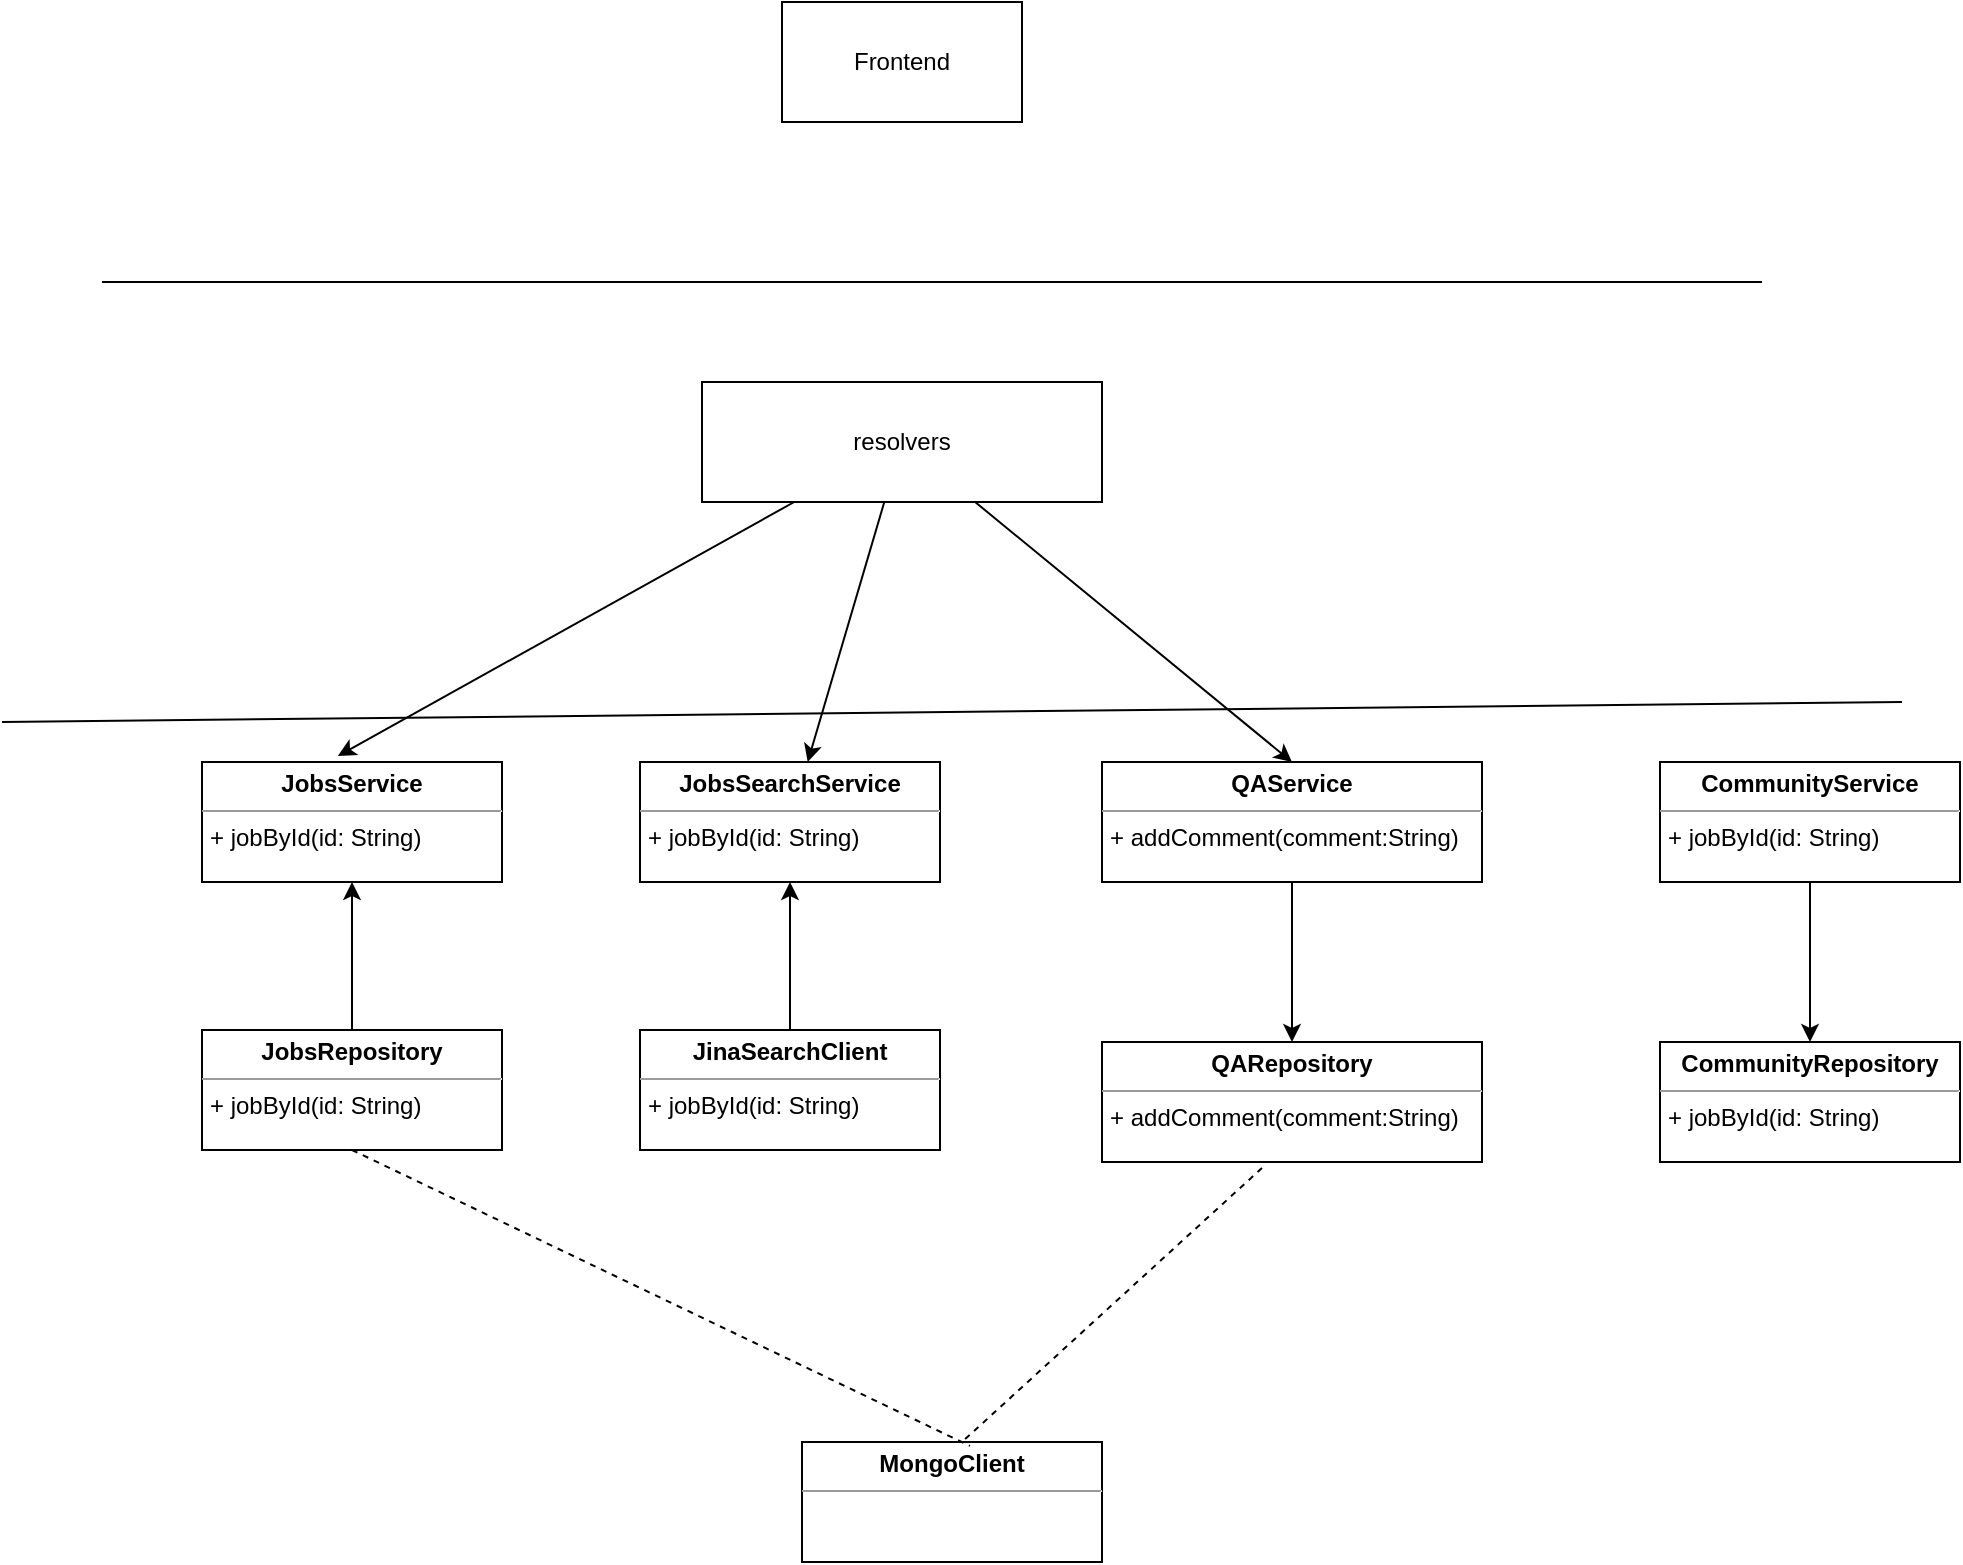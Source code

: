 <mxfile>
    <diagram id="ZX4aQEUyQadxjjJjLnqc" name="Backend Class Diagram">
        <mxGraphModel dx="2133" dy="-430" grid="1" gridSize="10" guides="1" tooltips="1" connect="1" arrows="1" fold="1" page="1" pageScale="1" pageWidth="827" pageHeight="1169" math="0" shadow="0">
            <root>
                <mxCell id="0"/>
                <mxCell id="1" parent="0"/>
                <mxCell id="4" value="&lt;p style=&quot;margin:0px;margin-top:4px;text-align:center;&quot;&gt;&lt;b&gt;JobsService&lt;/b&gt;&lt;/p&gt;&lt;hr size=&quot;1&quot;&gt;&lt;p style=&quot;margin:0px;margin-left:4px;&quot;&gt;+ jobById(id: String)&lt;/p&gt;" style="verticalAlign=top;align=left;overflow=fill;fontSize=12;fontFamily=Helvetica;html=1;" parent="1" vertex="1">
                    <mxGeometry x="-390" y="1560" width="150" height="60" as="geometry"/>
                </mxCell>
                <mxCell id="6" value="&lt;p style=&quot;margin:0px;margin-top:4px;text-align:center;&quot;&gt;&lt;b&gt;JobsSearchService&lt;/b&gt;&lt;/p&gt;&lt;hr size=&quot;1&quot;&gt;&lt;p style=&quot;margin:0px;margin-left:4px;&quot;&gt;+ jobById(id: String)&lt;/p&gt;" style="verticalAlign=top;align=left;overflow=fill;fontSize=12;fontFamily=Helvetica;html=1;" parent="1" vertex="1">
                    <mxGeometry x="-171" y="1560" width="150" height="60" as="geometry"/>
                </mxCell>
                <mxCell id="7" style="edgeStyle=orthogonalEdgeStyle;rounded=0;orthogonalLoop=1;jettySize=auto;html=1;" parent="1" source="8" target="6" edge="1">
                    <mxGeometry relative="1" as="geometry"/>
                </mxCell>
                <mxCell id="8" value="&lt;p style=&quot;margin:0px;margin-top:4px;text-align:center;&quot;&gt;&lt;b&gt;JinaSearchClient&lt;/b&gt;&lt;/p&gt;&lt;hr size=&quot;1&quot;&gt;&lt;p style=&quot;margin:0px;margin-left:4px;&quot;&gt;+ jobById(id: String)&lt;/p&gt;" style="verticalAlign=top;align=left;overflow=fill;fontSize=12;fontFamily=Helvetica;html=1;" parent="1" vertex="1">
                    <mxGeometry x="-171" y="1694" width="150" height="60" as="geometry"/>
                </mxCell>
                <mxCell id="9" value="" style="endArrow=none;html=1;rounded=0;" parent="1" edge="1">
                    <mxGeometry width="50" height="50" relative="1" as="geometry">
                        <mxPoint x="-440" y="1320" as="sourcePoint"/>
                        <mxPoint x="390" y="1320" as="targetPoint"/>
                    </mxGeometry>
                </mxCell>
                <mxCell id="20" value="Frontend" style="rounded=0;whiteSpace=wrap;html=1;" parent="1" vertex="1">
                    <mxGeometry x="-100" y="1180" width="120" height="60" as="geometry"/>
                </mxCell>
                <mxCell id="23" value="" style="endArrow=none;html=1;" parent="1" edge="1">
                    <mxGeometry width="50" height="50" relative="1" as="geometry">
                        <mxPoint x="-490" y="1540" as="sourcePoint"/>
                        <mxPoint x="460" y="1530" as="targetPoint"/>
                    </mxGeometry>
                </mxCell>
                <mxCell id="33" value="" style="edgeStyle=none;html=1;" parent="1" source="24" target="32" edge="1">
                    <mxGeometry relative="1" as="geometry"/>
                </mxCell>
                <mxCell id="24" value="&lt;p style=&quot;margin: 0px ; margin-top: 4px ; text-align: center&quot;&gt;&lt;b&gt;QAService&lt;/b&gt;&lt;/p&gt;&lt;hr size=&quot;1&quot;&gt;&lt;p style=&quot;margin: 0px ; margin-left: 4px&quot;&gt;+ addComment(comment:String)&lt;/p&gt;" style="verticalAlign=top;align=left;overflow=fill;fontSize=12;fontFamily=Helvetica;html=1;" parent="1" vertex="1">
                    <mxGeometry x="60" y="1560" width="190" height="60" as="geometry"/>
                </mxCell>
                <mxCell id="35" value="" style="edgeStyle=none;html=1;" parent="1" source="25" target="34" edge="1">
                    <mxGeometry relative="1" as="geometry"/>
                </mxCell>
                <mxCell id="25" value="&lt;p style=&quot;margin: 0px ; margin-top: 4px ; text-align: center&quot;&gt;&lt;b&gt;CommunityService&lt;/b&gt;&lt;/p&gt;&lt;hr size=&quot;1&quot;&gt;&lt;p style=&quot;margin: 0px ; margin-left: 4px&quot;&gt;+ jobById(id: String)&lt;/p&gt;" style="verticalAlign=top;align=left;overflow=fill;fontSize=12;fontFamily=Helvetica;html=1;" parent="1" vertex="1">
                    <mxGeometry x="339" y="1560" width="150" height="60" as="geometry"/>
                </mxCell>
                <mxCell id="27" style="edgeStyle=none;html=1;entryX=0.453;entryY=-0.05;entryDx=0;entryDy=0;entryPerimeter=0;" parent="1" source="26" target="4" edge="1">
                    <mxGeometry relative="1" as="geometry"/>
                </mxCell>
                <mxCell id="28" style="edgeStyle=none;html=1;" parent="1" source="26" target="6" edge="1">
                    <mxGeometry relative="1" as="geometry"/>
                </mxCell>
                <mxCell id="29" style="edgeStyle=none;html=1;entryX=0.5;entryY=0;entryDx=0;entryDy=0;" parent="1" source="26" target="24" edge="1">
                    <mxGeometry relative="1" as="geometry"/>
                </mxCell>
                <mxCell id="26" value="resolvers" style="rounded=0;whiteSpace=wrap;html=1;" parent="1" vertex="1">
                    <mxGeometry x="-140" y="1370" width="200" height="60" as="geometry"/>
                </mxCell>
                <mxCell id="31" style="edgeStyle=none;html=1;entryX=0.5;entryY=1;entryDx=0;entryDy=0;" parent="1" source="30" target="4" edge="1">
                    <mxGeometry relative="1" as="geometry"/>
                </mxCell>
                <mxCell id="30" value="&lt;p style=&quot;margin: 0px ; margin-top: 4px ; text-align: center&quot;&gt;&lt;b&gt;JobsRepository&lt;/b&gt;&lt;/p&gt;&lt;hr size=&quot;1&quot;&gt;&lt;p style=&quot;margin: 0px ; margin-left: 4px&quot;&gt;+ jobById(id: String)&lt;/p&gt;" style="verticalAlign=top;align=left;overflow=fill;fontSize=12;fontFamily=Helvetica;html=1;" parent="1" vertex="1">
                    <mxGeometry x="-390" y="1694" width="150" height="60" as="geometry"/>
                </mxCell>
                <mxCell id="32" value="&lt;p style=&quot;margin: 0px ; margin-top: 4px ; text-align: center&quot;&gt;&lt;b&gt;QARepository&lt;/b&gt;&lt;/p&gt;&lt;hr size=&quot;1&quot;&gt;&lt;p style=&quot;margin: 0px ; margin-left: 4px&quot;&gt;+ addComment(comment:String)&lt;/p&gt;" style="verticalAlign=top;align=left;overflow=fill;fontSize=12;fontFamily=Helvetica;html=1;" parent="1" vertex="1">
                    <mxGeometry x="60" y="1700" width="190" height="60" as="geometry"/>
                </mxCell>
                <mxCell id="34" value="&lt;p style=&quot;margin: 0px ; margin-top: 4px ; text-align: center&quot;&gt;&lt;b&gt;CommunityRepository&lt;/b&gt;&lt;/p&gt;&lt;hr size=&quot;1&quot;&gt;&lt;p style=&quot;margin: 0px ; margin-left: 4px&quot;&gt;+ jobById(id: String)&lt;/p&gt;" style="verticalAlign=top;align=left;overflow=fill;fontSize=12;fontFamily=Helvetica;html=1;" parent="1" vertex="1">
                    <mxGeometry x="339" y="1700" width="150" height="60" as="geometry"/>
                </mxCell>
                <mxCell id="36" value="&lt;p style=&quot;margin: 0px ; margin-top: 4px ; text-align: center&quot;&gt;&lt;b&gt;MongoClient&lt;/b&gt;&lt;/p&gt;&lt;hr size=&quot;1&quot;&gt;&lt;p style=&quot;margin: 0px ; margin-left: 4px&quot;&gt;&lt;br&gt;&lt;/p&gt;" style="verticalAlign=top;align=left;overflow=fill;fontSize=12;fontFamily=Helvetica;html=1;" parent="1" vertex="1">
                    <mxGeometry x="-90" y="1900" width="150" height="60" as="geometry"/>
                </mxCell>
                <mxCell id="37" value="" style="endArrow=none;dashed=1;html=1;exitX=0.5;exitY=1;exitDx=0;exitDy=0;entryX=0.56;entryY=0.033;entryDx=0;entryDy=0;entryPerimeter=0;" parent="1" source="30" target="36" edge="1">
                    <mxGeometry width="50" height="50" relative="1" as="geometry">
                        <mxPoint x="-80" y="2040" as="sourcePoint"/>
                        <mxPoint x="-30" y="1990" as="targetPoint"/>
                    </mxGeometry>
                </mxCell>
                <mxCell id="38" value="" style="endArrow=none;dashed=1;html=1;exitX=0.421;exitY=1.05;exitDx=0;exitDy=0;exitPerimeter=0;" parent="1" source="32" edge="1">
                    <mxGeometry width="50" height="50" relative="1" as="geometry">
                        <mxPoint x="-305" y="1764" as="sourcePoint"/>
                        <mxPoint x="-10" y="1900" as="targetPoint"/>
                    </mxGeometry>
                </mxCell>
            </root>
        </mxGraphModel>
    </diagram>
    <diagram id="cdPPZ4Ov6ylWLtgUCjX5" name="Backend-WeChat-Login">
        <mxGraphModel dx="916" dy="1947" grid="1" gridSize="10" guides="1" tooltips="1" connect="1" arrows="1" fold="1" page="1" pageScale="1" pageWidth="827" pageHeight="1169" math="0" shadow="0">
            <root>
                <mxCell id="0XPbtWitW9-o974dTGqW-0"/>
                <mxCell id="0XPbtWitW9-o974dTGqW-1" parent="0XPbtWitW9-o974dTGqW-0"/>
                <mxCell id="0XPbtWitW9-o974dTGqW-2" value="" style="shape=umlLifeline;participant=umlEntity;perimeter=lifelinePerimeter;whiteSpace=wrap;html=1;container=1;collapsible=0;recursiveResize=0;verticalAlign=top;spacingTop=36;outlineConnect=0;" parent="0XPbtWitW9-o974dTGqW-1" vertex="1">
                    <mxGeometry x="180" y="-150" width="40" height="1640" as="geometry"/>
                </mxCell>
                <mxCell id="0XPbtWitW9-o974dTGqW-3" value="" style="endArrow=open;endFill=1;endSize=12;html=1;rounded=0;entryX=0;entryY=0.188;entryDx=0;entryDy=0;entryPerimeter=0;" parent="0XPbtWitW9-o974dTGqW-2" target="0XPbtWitW9-o974dTGqW-10" edge="1">
                    <mxGeometry width="160" relative="1" as="geometry">
                        <mxPoint x="20" y="130" as="sourcePoint"/>
                        <mxPoint x="180" y="130" as="targetPoint"/>
                    </mxGeometry>
                </mxCell>
                <mxCell id="0XPbtWitW9-o974dTGqW-4" value="" style="shape=umlLifeline;participant=umlEntity;perimeter=lifelinePerimeter;whiteSpace=wrap;html=1;container=1;collapsible=0;recursiveResize=0;verticalAlign=top;spacingTop=36;outlineConnect=0;" parent="0XPbtWitW9-o974dTGqW-1" vertex="1">
                    <mxGeometry x="538" y="-160" width="40" height="1350" as="geometry"/>
                </mxCell>
                <mxCell id="0XPbtWitW9-o974dTGqW-5" value="" style="html=1;points=[];perimeter=orthogonalPerimeter;" parent="0XPbtWitW9-o974dTGqW-4" vertex="1">
                    <mxGeometry x="15" y="533" width="10" height="210" as="geometry"/>
                </mxCell>
                <mxCell id="0XPbtWitW9-o974dTGqW-6" value="" style="shape=umlLifeline;participant=umlEntity;perimeter=lifelinePerimeter;whiteSpace=wrap;html=1;container=1;collapsible=0;recursiveResize=0;verticalAlign=top;spacingTop=36;outlineConnect=0;" parent="0XPbtWitW9-o974dTGqW-1" vertex="1">
                    <mxGeometry x="870" y="-150" width="40" height="1650" as="geometry"/>
                </mxCell>
                <mxCell id="0XPbtWitW9-o974dTGqW-7" value="WorkAbroad Frontend" style="text;html=1;align=center;verticalAlign=middle;resizable=0;points=[];autosize=1;strokeColor=none;fillColor=none;" parent="0XPbtWitW9-o974dTGqW-1" vertex="1">
                    <mxGeometry x="141" y="-200" width="140" height="30" as="geometry"/>
                </mxCell>
                <mxCell id="0XPbtWitW9-o974dTGqW-8" value="WeChat Client" style="text;html=1;align=center;verticalAlign=middle;resizable=0;points=[];autosize=1;strokeColor=none;fillColor=none;" parent="0XPbtWitW9-o974dTGqW-1" vertex="1">
                    <mxGeometry x="840" y="-200" width="100" height="30" as="geometry"/>
                </mxCell>
                <mxCell id="0XPbtWitW9-o974dTGqW-9" value="" style="shape=umlLifeline;participant=umlEntity;perimeter=lifelinePerimeter;whiteSpace=wrap;html=1;container=1;collapsible=0;recursiveResize=0;verticalAlign=top;spacingTop=36;outlineConnect=0;" parent="0XPbtWitW9-o974dTGqW-1" vertex="1">
                    <mxGeometry x="1119" y="-150" width="40" height="1640" as="geometry"/>
                </mxCell>
                <mxCell id="0XPbtWitW9-o974dTGqW-10" value="" style="html=1;points=[];perimeter=orthogonalPerimeter;" parent="0XPbtWitW9-o974dTGqW-9" vertex="1">
                    <mxGeometry x="16" y="115" width="10" height="80" as="geometry"/>
                </mxCell>
                <mxCell id="0XPbtWitW9-o974dTGqW-11" value="" style="endArrow=open;endFill=1;endSize=12;html=1;rounded=0;" parent="0XPbtWitW9-o974dTGqW-9" target="0XPbtWitW9-o974dTGqW-9" edge="1">
                    <mxGeometry width="160" relative="1" as="geometry">
                        <mxPoint x="-229" y="313" as="sourcePoint"/>
                        <mxPoint x="-2058" y="13" as="targetPoint"/>
                    </mxGeometry>
                </mxCell>
                <mxCell id="0XPbtWitW9-o974dTGqW-12" value="" style="html=1;points=[];perimeter=orthogonalPerimeter;" parent="0XPbtWitW9-o974dTGqW-9" vertex="1">
                    <mxGeometry x="15" y="285" width="12.58" height="195" as="geometry"/>
                </mxCell>
                <mxCell id="0XPbtWitW9-o974dTGqW-13" value="" style="endArrow=open;endFill=1;endSize=12;html=1;rounded=0;" parent="0XPbtWitW9-o974dTGqW-9" edge="1">
                    <mxGeometry width="160" relative="1" as="geometry">
                        <mxPoint x="12" y="348" as="sourcePoint"/>
                        <mxPoint x="-228" y="348" as="targetPoint"/>
                    </mxGeometry>
                </mxCell>
                <mxCell id="0XPbtWitW9-o974dTGqW-14" value="Scan QR Code" style="text;html=1;align=center;verticalAlign=middle;resizable=0;points=[];autosize=1;strokeColor=none;fillColor=none;" parent="0XPbtWitW9-o974dTGqW-9" vertex="1">
                    <mxGeometry x="-179" y="273" width="100" height="30" as="geometry"/>
                </mxCell>
                <mxCell id="0XPbtWitW9-o974dTGqW-15" value="Tencent" style="text;html=1;align=center;verticalAlign=middle;resizable=0;points=[];autosize=1;strokeColor=none;fillColor=none;" parent="0XPbtWitW9-o974dTGqW-1" vertex="1">
                    <mxGeometry x="1100" y="-200" width="70" height="30" as="geometry"/>
                </mxCell>
                <mxCell id="0XPbtWitW9-o974dTGqW-16" value="WorkAbroad Backend" style="text;html=1;align=center;verticalAlign=middle;resizable=0;points=[];autosize=1;strokeColor=none;fillColor=none;" parent="0XPbtWitW9-o974dTGqW-1" vertex="1">
                    <mxGeometry x="479" y="-200" width="140" height="30" as="geometry"/>
                </mxCell>
                <mxCell id="0XPbtWitW9-o974dTGqW-17" value="OAuth2" style="text;html=1;align=center;verticalAlign=middle;resizable=0;points=[];autosize=1;strokeColor=none;fillColor=none;" parent="0XPbtWitW9-o974dTGqW-1" vertex="1">
                    <mxGeometry x="563" y="-60" width="60" height="30" as="geometry"/>
                </mxCell>
                <mxCell id="0XPbtWitW9-o974dTGqW-18" value="" style="endArrow=open;endFill=1;endSize=12;html=1;rounded=0;exitX=-0.4;exitY=0.625;exitDx=0;exitDy=0;exitPerimeter=0;" parent="0XPbtWitW9-o974dTGqW-1" source="0XPbtWitW9-o974dTGqW-10" target="0XPbtWitW9-o974dTGqW-2" edge="1">
                    <mxGeometry width="160" relative="1" as="geometry">
                        <mxPoint x="960" y="430" as="sourcePoint"/>
                        <mxPoint x="1145" y="290.04" as="targetPoint"/>
                    </mxGeometry>
                </mxCell>
                <mxCell id="0XPbtWitW9-o974dTGqW-19" value="Return QR Code For Current Session(Authorization Code, QR Code Encode the current session id)" style="text;html=1;align=center;verticalAlign=middle;resizable=0;points=[];autosize=1;strokeColor=none;fillColor=none;" parent="0XPbtWitW9-o974dTGqW-1" vertex="1">
                    <mxGeometry x="345" y="-8" width="550" height="30" as="geometry"/>
                </mxCell>
                <mxCell id="0XPbtWitW9-o974dTGqW-20" value="Return Confirmation Page, User Confirm" style="text;html=1;align=center;verticalAlign=middle;resizable=0;points=[];autosize=1;strokeColor=none;fillColor=none;" parent="0XPbtWitW9-o974dTGqW-1" vertex="1">
                    <mxGeometry x="895" y="203" width="240" height="30" as="geometry"/>
                </mxCell>
                <mxCell id="0XPbtWitW9-o974dTGqW-21" value="" style="endArrow=open;endFill=1;endSize=12;html=1;rounded=0;" parent="0XPbtWitW9-o974dTGqW-1" edge="1">
                    <mxGeometry width="160" relative="1" as="geometry">
                        <mxPoint x="1135" y="305" as="sourcePoint"/>
                        <mxPoint x="199.5" y="305" as="targetPoint"/>
                    </mxGeometry>
                </mxCell>
                <mxCell id="0XPbtWitW9-o974dTGqW-22" value="Redirect To Redirect Url Plus User Profile Infomattion" style="text;html=1;align=center;verticalAlign=middle;resizable=0;points=[];autosize=1;strokeColor=none;fillColor=none;" parent="0XPbtWitW9-o974dTGqW-1" vertex="1">
                    <mxGeometry x="479" y="240" width="310" height="30" as="geometry"/>
                </mxCell>
                <mxCell id="0XPbtWitW9-o974dTGqW-23" value="/graphql (login with user information)" style="text;html=1;align=center;verticalAlign=middle;resizable=0;points=[];autosize=1;strokeColor=none;fillColor=none;" parent="0XPbtWitW9-o974dTGqW-1" vertex="1">
                    <mxGeometry x="240" y="388" width="220" height="30" as="geometry"/>
                </mxCell>
                <mxCell id="0XPbtWitW9-o974dTGqW-24" value="" style="html=1;points=[];perimeter=orthogonalPerimeter;" parent="0XPbtWitW9-o974dTGqW-1" vertex="1">
                    <mxGeometry x="640" y="453" width="10" height="80" as="geometry"/>
                </mxCell>
                <mxCell id="0XPbtWitW9-o974dTGqW-25" value="dispatch" style="html=1;verticalAlign=bottom;endArrow=block;entryX=0;entryY=0;rounded=0;" parent="0XPbtWitW9-o974dTGqW-1" target="0XPbtWitW9-o974dTGqW-24" edge="1">
                    <mxGeometry relative="1" as="geometry">
                        <mxPoint x="570" y="453" as="sourcePoint"/>
                    </mxGeometry>
                </mxCell>
                <mxCell id="0XPbtWitW9-o974dTGqW-26" value="return" style="html=1;verticalAlign=bottom;endArrow=open;dashed=1;endSize=8;exitX=0;exitY=0.95;rounded=0;" parent="0XPbtWitW9-o974dTGqW-1" source="0XPbtWitW9-o974dTGqW-24" edge="1">
                    <mxGeometry relative="1" as="geometry">
                        <mxPoint x="570" y="529" as="targetPoint"/>
                    </mxGeometry>
                </mxCell>
                <mxCell id="0XPbtWitW9-o974dTGqW-27" value="Create User If Does Not Exist" style="text;html=1;align=center;verticalAlign=middle;resizable=0;points=[];autosize=1;strokeColor=none;fillColor=none;" parent="0XPbtWitW9-o974dTGqW-1" vertex="1">
                    <mxGeometry x="647" y="463" width="180" height="30" as="geometry"/>
                </mxCell>
                <mxCell id="0XPbtWitW9-o974dTGqW-28" value="" style="endArrow=open;endFill=1;endSize=12;html=1;rounded=0;" parent="0XPbtWitW9-o974dTGqW-1" edge="1">
                    <mxGeometry width="160" relative="1" as="geometry">
                        <mxPoint x="559.5" y="586" as="sourcePoint"/>
                        <mxPoint x="199.5" y="586" as="targetPoint"/>
                    </mxGeometry>
                </mxCell>
                <mxCell id="0XPbtWitW9-o974dTGqW-29" value="encode userId with as jwt token" style="text;html=1;align=center;verticalAlign=middle;resizable=0;points=[];autosize=1;strokeColor=none;fillColor=none;" parent="0XPbtWitW9-o974dTGqW-1" vertex="1">
                    <mxGeometry x="266" y="558" width="190" height="30" as="geometry"/>
                </mxCell>
                <mxCell id="0XPbtWitW9-o974dTGqW-30" value="" style="endArrow=open;endFill=1;endSize=12;html=1;rounded=0;entryX=0.1;entryY=0.1;entryDx=0;entryDy=0;entryPerimeter=0;" parent="0XPbtWitW9-o974dTGqW-1" target="0XPbtWitW9-o974dTGqW-5" edge="1">
                    <mxGeometry width="160" relative="1" as="geometry">
                        <mxPoint x="199.5" y="394" as="sourcePoint"/>
                        <mxPoint x="209.5" y="596" as="targetPoint"/>
                    </mxGeometry>
                </mxCell>
                <mxCell id="0XPbtWitW9-o974dTGqW-31" value="/graphql searchJobInfo" style="text;html=1;align=center;verticalAlign=middle;resizable=0;points=[];autosize=1;strokeColor=none;fillColor=none;" parent="0XPbtWitW9-o974dTGqW-1" vertex="1">
                    <mxGeometry x="275" y="720" width="150" height="30" as="geometry"/>
                </mxCell>
                <mxCell id="0XPbtWitW9-o974dTGqW-32" value="" style="html=1;points=[];perimeter=orthogonalPerimeter;" parent="0XPbtWitW9-o974dTGqW-1" vertex="1">
                    <mxGeometry x="640" y="723" width="10" height="80" as="geometry"/>
                </mxCell>
                <mxCell id="0XPbtWitW9-o974dTGqW-33" value="dispatch" style="html=1;verticalAlign=bottom;endArrow=block;entryX=0;entryY=0;rounded=0;" parent="0XPbtWitW9-o974dTGqW-1" target="0XPbtWitW9-o974dTGqW-32" edge="1">
                    <mxGeometry relative="1" as="geometry">
                        <mxPoint x="570" y="723" as="sourcePoint"/>
                    </mxGeometry>
                </mxCell>
                <mxCell id="0XPbtWitW9-o974dTGqW-34" value="return" style="html=1;verticalAlign=bottom;endArrow=open;dashed=1;endSize=8;exitX=0;exitY=0.95;rounded=0;" parent="0XPbtWitW9-o974dTGqW-1" source="0XPbtWitW9-o974dTGqW-32" edge="1">
                    <mxGeometry relative="1" as="geometry">
                        <mxPoint x="570" y="799" as="targetPoint"/>
                    </mxGeometry>
                </mxCell>
                <mxCell id="0XPbtWitW9-o974dTGqW-35" value="Check Expiration date. If expired.&amp;nbsp;&lt;br&gt;Return Trial Expired Date" style="text;html=1;align=center;verticalAlign=middle;resizable=0;points=[];autosize=1;strokeColor=none;fillColor=none;" parent="0XPbtWitW9-o974dTGqW-1" vertex="1">
                    <mxGeometry x="650" y="733" width="200" height="40" as="geometry"/>
                </mxCell>
                <mxCell id="0XPbtWitW9-o974dTGqW-36" value="" style="html=1;points=[];perimeter=orthogonalPerimeter;" parent="0XPbtWitW9-o974dTGqW-1" vertex="1">
                    <mxGeometry x="553" y="927" width="10" height="210" as="geometry"/>
                </mxCell>
                <mxCell id="0XPbtWitW9-o974dTGqW-37" value="" style="endArrow=open;endFill=1;endSize=12;html=1;rounded=0;entryX=0.1;entryY=0.1;entryDx=0;entryDy=0;entryPerimeter=0;" parent="0XPbtWitW9-o974dTGqW-1" target="0XPbtWitW9-o974dTGqW-36" edge="1">
                    <mxGeometry width="160" relative="1" as="geometry">
                        <mxPoint x="197.5" y="948" as="sourcePoint"/>
                        <mxPoint x="207.5" y="840" as="targetPoint"/>
                    </mxGeometry>
                </mxCell>
                <mxCell id="0XPbtWitW9-o974dTGqW-38" value="/graphql getInternalRecommendationJobs" style="text;html=1;align=center;verticalAlign=middle;resizable=0;points=[];autosize=1;strokeColor=none;fillColor=none;" parent="0XPbtWitW9-o974dTGqW-1" vertex="1">
                    <mxGeometry x="229" y="922" width="250" height="30" as="geometry"/>
                </mxCell>
                <mxCell id="0XPbtWitW9-o974dTGqW-39" value="" style="html=1;points=[];perimeter=orthogonalPerimeter;" parent="0XPbtWitW9-o974dTGqW-1" vertex="1">
                    <mxGeometry x="638" y="967" width="10" height="80" as="geometry"/>
                </mxCell>
                <mxCell id="0XPbtWitW9-o974dTGqW-40" value="dispatch" style="html=1;verticalAlign=bottom;endArrow=block;entryX=0;entryY=0;rounded=0;" parent="0XPbtWitW9-o974dTGqW-1" target="0XPbtWitW9-o974dTGqW-39" edge="1">
                    <mxGeometry relative="1" as="geometry">
                        <mxPoint x="568" y="967" as="sourcePoint"/>
                    </mxGeometry>
                </mxCell>
                <mxCell id="0XPbtWitW9-o974dTGqW-41" value="return" style="html=1;verticalAlign=bottom;endArrow=open;dashed=1;endSize=8;exitX=0;exitY=0.95;rounded=0;" parent="0XPbtWitW9-o974dTGqW-1" source="0XPbtWitW9-o974dTGqW-39" edge="1">
                    <mxGeometry relative="1" as="geometry">
                        <mxPoint x="568" y="1043" as="targetPoint"/>
                    </mxGeometry>
                </mxCell>
                <mxCell id="0XPbtWitW9-o974dTGqW-42" value="Check User Membership Type, If&lt;br&gt;not intermediate level,&lt;br&gt;&amp;nbsp; &amp;nbsp; &amp;nbsp; &amp;nbsp; &amp;nbsp; &amp;nbsp; &amp;nbsp; &amp;nbsp; Return RequireIntermediateMembershipError" style="text;html=1;align=center;verticalAlign=middle;resizable=0;points=[];autosize=1;strokeColor=none;fillColor=none;" parent="0XPbtWitW9-o974dTGqW-1" vertex="1">
                    <mxGeometry x="588" y="967" width="320" height="60" as="geometry"/>
                </mxCell>
                <mxCell id="0XPbtWitW9-o974dTGqW-43" value="" style="endArrow=open;endFill=1;endSize=12;html=1;rounded=0;entryX=0;entryY=0.188;entryDx=0;entryDy=0;entryPerimeter=0;" parent="0XPbtWitW9-o974dTGqW-1" edge="1">
                    <mxGeometry width="160" relative="1" as="geometry">
                        <mxPoint x="895" y="270.86" as="sourcePoint"/>
                        <mxPoint x="1139" y="270" as="targetPoint"/>
                    </mxGeometry>
                </mxCell>
                <mxCell id="0XPbtWitW9-o974dTGqW-44" value="User Confirm" style="text;html=1;align=center;verticalAlign=middle;resizable=0;points=[];autosize=1;strokeColor=none;fillColor=none;" parent="0XPbtWitW9-o974dTGqW-1" vertex="1">
                    <mxGeometry x="965" y="233" width="90" height="30" as="geometry"/>
                </mxCell>
                <mxCell id="0XPbtWitW9-o974dTGqW-45" value="" style="endArrow=open;endFill=1;endSize=12;html=1;rounded=0;entryX=0.1;entryY=0.1;entryDx=0;entryDy=0;entryPerimeter=0;" parent="0XPbtWitW9-o974dTGqW-1" edge="1">
                    <mxGeometry width="160" relative="1" as="geometry">
                        <mxPoint x="203.5" y="748" as="sourcePoint"/>
                        <mxPoint x="560" y="748" as="targetPoint"/>
                    </mxGeometry>
                </mxCell>
            </root>
        </mxGraphModel>
    </diagram>
    <diagram id="PVwAJFg06x9r4f_npAEw" name="Frontend Class Diagram">
        <mxGraphModel dx="664" dy="520" grid="1" gridSize="10" guides="1" tooltips="1" connect="1" arrows="1" fold="1" page="1" pageScale="1" pageWidth="827" pageHeight="1169" math="0" shadow="0">
            <root>
                <mxCell id="xtJp-e8jR2EzTWgE4wQ--0"/>
                <mxCell id="xtJp-e8jR2EzTWgE4wQ--1" parent="xtJp-e8jR2EzTWgE4wQ--0"/>
            </root>
        </mxGraphModel>
    </diagram>
    <diagram id="0Ui8ZiR9od5apilFjVJ-" name="Frontend Workflow">
        <mxGraphModel dx="983" dy="525" grid="1" gridSize="10" guides="1" tooltips="1" connect="1" arrows="1" fold="1" page="1" pageScale="1" pageWidth="827" pageHeight="1169" math="0" shadow="0">
            <root>
                <mxCell id="xk9SjlnJOiBtVYbJ2p9q-0"/>
                <mxCell id="xk9SjlnJOiBtVYbJ2p9q-1" parent="xk9SjlnJOiBtVYbJ2p9q-0"/>
            </root>
        </mxGraphModel>
    </diagram>
    <diagram id="wmFd-ex46cuL4LU5NQwa" name="Seite-5">
        <mxGraphModel dx="983" dy="525" grid="1" gridSize="10" guides="1" tooltips="1" connect="1" arrows="1" fold="1" page="1" pageScale="1" pageWidth="827" pageHeight="1169" math="0" shadow="0">
            <root>
                <mxCell id="VkcaGktGtCpgOUmyMUh7-0"/>
                <mxCell id="VkcaGktGtCpgOUmyMUh7-1" parent="VkcaGktGtCpgOUmyMUh7-0"/>
            </root>
        </mxGraphModel>
    </diagram>
    <diagram id="bDE3YRiuyfyGqNb6Le49" name="WeChat_Login">
        <mxGraphModel dx="2386" dy="869" grid="1" gridSize="10" guides="1" tooltips="1" connect="1" arrows="1" fold="1" page="1" pageScale="1" pageWidth="850" pageHeight="1100" math="0" shadow="0">
            <root>
                <mxCell id="Wk2jQedqmnEe55bE5K3_-0"/>
                <mxCell id="Wk2jQedqmnEe55bE5K3_-1" parent="Wk2jQedqmnEe55bE5K3_-0"/>
                <mxCell id="nt49EbuQplC-fJYpG28T-3" value="&lt;b&gt;access_token service&lt;/b&gt;&lt;br&gt;&lt;br&gt;renew, refresh" style="rounded=0;whiteSpace=wrap;html=1;" parent="Wk2jQedqmnEe55bE5K3_-1" vertex="1">
                    <mxGeometry x="-700" y="680" width="140" height="80" as="geometry"/>
                </mxCell>
                <mxCell id="3nPq1aK2trRLCncBVFI3-2" value="openid, session_key" style="edgeStyle=none;html=1;entryX=0.5;entryY=0;entryDx=0;entryDy=0;" edge="1" parent="Wk2jQedqmnEe55bE5K3_-1" source="nt49EbuQplC-fJYpG28T-5" target="3nPq1aK2trRLCncBVFI3-3">
                    <mxGeometry relative="1" as="geometry">
                        <mxPoint x="-367" y="780" as="targetPoint"/>
                    </mxGeometry>
                </mxCell>
                <mxCell id="nt49EbuQplC-fJYpG28T-5" value="&lt;b&gt;wechat login service&lt;br&gt;&lt;/b&gt;&lt;br&gt;(create or find User)" style="rounded=0;whiteSpace=wrap;html=1;" parent="Wk2jQedqmnEe55bE5K3_-1" vertex="1">
                    <mxGeometry x="-540" y="680" width="135" height="80" as="geometry"/>
                </mxCell>
                <mxCell id="CRl22-NnE02FAhfw7JYD-1" value="&lt;b&gt;jwt token service&lt;br&gt;&lt;/b&gt;&lt;br&gt;(encode, decode, token_expired?)" style="rounded=0;whiteSpace=wrap;html=1;" parent="Wk2jQedqmnEe55bE5K3_-1" vertex="1">
                    <mxGeometry x="-279.5" y="560" width="150" height="100" as="geometry"/>
                </mxCell>
                <mxCell id="HdjpE0jzjM8d4v3BIDq_-0" value="" style="endArrow=none;html=1;rounded=0;" edge="1" parent="Wk2jQedqmnEe55bE5K3_-1">
                    <mxGeometry width="50" height="50" relative="1" as="geometry">
                        <mxPoint x="-729.5" y="330" as="sourcePoint"/>
                        <mxPoint x="-69.5" y="330" as="targetPoint"/>
                    </mxGeometry>
                </mxCell>
                <mxCell id="HdjpE0jzjM8d4v3BIDq_-2" style="edgeStyle=none;html=1;entryX=0.5;entryY=0;entryDx=0;entryDy=0;exitX=0.25;exitY=1;exitDx=0;exitDy=0;" edge="1" parent="Wk2jQedqmnEe55bE5K3_-1" source="QhhQgcdA3QNrHJ1rZiuc-9" target="nt49EbuQplC-fJYpG28T-3">
                    <mxGeometry relative="1" as="geometry">
                        <mxPoint x="-539.5" y="640" as="sourcePoint"/>
                    </mxGeometry>
                </mxCell>
                <mxCell id="HdjpE0jzjM8d4v3BIDq_-7" value="code,state" style="edgeLabel;html=1;align=center;verticalAlign=middle;resizable=0;points=[];" vertex="1" connectable="0" parent="HdjpE0jzjM8d4v3BIDq_-2">
                    <mxGeometry x="0.153" relative="1" as="geometry">
                        <mxPoint as="offset"/>
                    </mxGeometry>
                </mxCell>
                <mxCell id="HdjpE0jzjM8d4v3BIDq_-3" style="edgeStyle=none;html=1;entryX=0.5;entryY=0;entryDx=0;entryDy=0;startArrow=none;" edge="1" parent="Wk2jQedqmnEe55bE5K3_-1" source="QhhQgcdA3QNrHJ1rZiuc-9" target="nt49EbuQplC-fJYpG28T-5">
                    <mxGeometry relative="1" as="geometry">
                        <mxPoint x="-490" y="630" as="sourcePoint"/>
                    </mxGeometry>
                </mxCell>
                <mxCell id="HdjpE0jzjM8d4v3BIDq_-4" style="edgeStyle=none;html=1;exitX=1;exitY=1;exitDx=0;exitDy=0;entryX=0.5;entryY=0;entryDx=0;entryDy=0;" edge="1" parent="Wk2jQedqmnEe55bE5K3_-1" source="QhhQgcdA3QNrHJ1rZiuc-1" target="CRl22-NnE02FAhfw7JYD-1">
                    <mxGeometry relative="1" as="geometry"/>
                </mxCell>
                <mxCell id="HdjpE0jzjM8d4v3BIDq_-1" value="resolver" style="rounded=0;whiteSpace=wrap;html=1;" vertex="1" parent="Wk2jQedqmnEe55bE5K3_-1">
                    <mxGeometry x="-451.5" y="360" width="105" height="60" as="geometry"/>
                </mxCell>
                <mxCell id="QhhQgcdA3QNrHJ1rZiuc-0" style="edgeStyle=none;html=1;entryX=0.5;entryY=0;entryDx=0;entryDy=0;" edge="1" parent="Wk2jQedqmnEe55bE5K3_-1" source="HdjpE0jzjM8d4v3BIDq_-5" target="HdjpE0jzjM8d4v3BIDq_-1">
                    <mxGeometry relative="1" as="geometry"/>
                </mxCell>
                <mxCell id="HdjpE0jzjM8d4v3BIDq_-5" value="Frontend" style="rounded=0;whiteSpace=wrap;html=1;" vertex="1" parent="Wk2jQedqmnEe55bE5K3_-1">
                    <mxGeometry x="-456.5" y="215" width="115" height="40" as="geometry"/>
                </mxCell>
                <mxCell id="HdjpE0jzjM8d4v3BIDq_-6" value="Tencent Server" style="rounded=0;whiteSpace=wrap;html=1;" vertex="1" parent="Wk2jQedqmnEe55bE5K3_-1">
                    <mxGeometry x="-264.5" y="180" width="120" height="50" as="geometry"/>
                </mxCell>
                <mxCell id="3nPq1aK2trRLCncBVFI3-3" value="MongoDB" style="rounded=0;whiteSpace=wrap;html=1;" vertex="1" parent="Wk2jQedqmnEe55bE5K3_-1">
                    <mxGeometry x="-532.5" y="870" width="120" height="60" as="geometry"/>
                </mxCell>
                <mxCell id="QhhQgcdA3QNrHJ1rZiuc-9" value="&lt;b&gt;wechat services&lt;/b&gt;" style="rounded=0;whiteSpace=wrap;html=1;" vertex="1" parent="Wk2jQedqmnEe55bE5K3_-1">
                    <mxGeometry x="-540" y="560" width="130" height="60" as="geometry"/>
                </mxCell>
                <mxCell id="QhhQgcdA3QNrHJ1rZiuc-11" style="edgeStyle=none;html=1;exitX=0.442;exitY=1.032;exitDx=0;exitDy=0;entryX=0.5;entryY=0;entryDx=0;entryDy=0;exitPerimeter=0;" edge="1" parent="Wk2jQedqmnEe55bE5K3_-1" source="QhhQgcdA3QNrHJ1rZiuc-1" target="QhhQgcdA3QNrHJ1rZiuc-9">
                    <mxGeometry relative="1" as="geometry"/>
                </mxCell>
                <mxCell id="QhhQgcdA3QNrHJ1rZiuc-19" style="edgeStyle=none;html=1;entryX=0.5;entryY=0;entryDx=0;entryDy=0;fontSize=12;exitX=0;exitY=1;exitDx=0;exitDy=0;" edge="1" parent="Wk2jQedqmnEe55bE5K3_-1" source="QhhQgcdA3QNrHJ1rZiuc-1" target="QhhQgcdA3QNrHJ1rZiuc-18">
                    <mxGeometry relative="1" as="geometry">
                        <mxPoint x="-460" y="510" as="sourcePoint"/>
                    </mxGeometry>
                </mxCell>
                <mxCell id="QhhQgcdA3QNrHJ1rZiuc-1" value="&lt;b&gt;&lt;font style=&quot;font-size: 12px&quot;&gt;services&lt;/font&gt;&lt;/b&gt;" style="rounded=0;whiteSpace=wrap;html=1;" vertex="1" parent="Wk2jQedqmnEe55bE5K3_-1">
                    <mxGeometry x="-459" y="460" width="120" height="50" as="geometry"/>
                </mxCell>
                <mxCell id="QhhQgcdA3QNrHJ1rZiuc-10" value="" style="edgeStyle=none;html=1;exitX=0.5;exitY=1;exitDx=0;exitDy=0;entryX=0.5;entryY=0;entryDx=0;entryDy=0;endArrow=none;" edge="1" parent="Wk2jQedqmnEe55bE5K3_-1" source="HdjpE0jzjM8d4v3BIDq_-1" target="QhhQgcdA3QNrHJ1rZiuc-1">
                    <mxGeometry relative="1" as="geometry">
                        <mxPoint x="-399.5" y="350" as="sourcePoint"/>
                        <mxPoint x="-377.5" y="710" as="targetPoint"/>
                    </mxGeometry>
                </mxCell>
                <mxCell id="QhhQgcdA3QNrHJ1rZiuc-18" value="&lt;b&gt;alipay services&lt;/b&gt;" style="rounded=0;whiteSpace=wrap;html=1;" vertex="1" parent="Wk2jQedqmnEe55bE5K3_-1">
                    <mxGeometry x="-820" y="560" width="120" height="60" as="geometry"/>
                </mxCell>
            </root>
        </mxGraphModel>
    </diagram>
</mxfile>